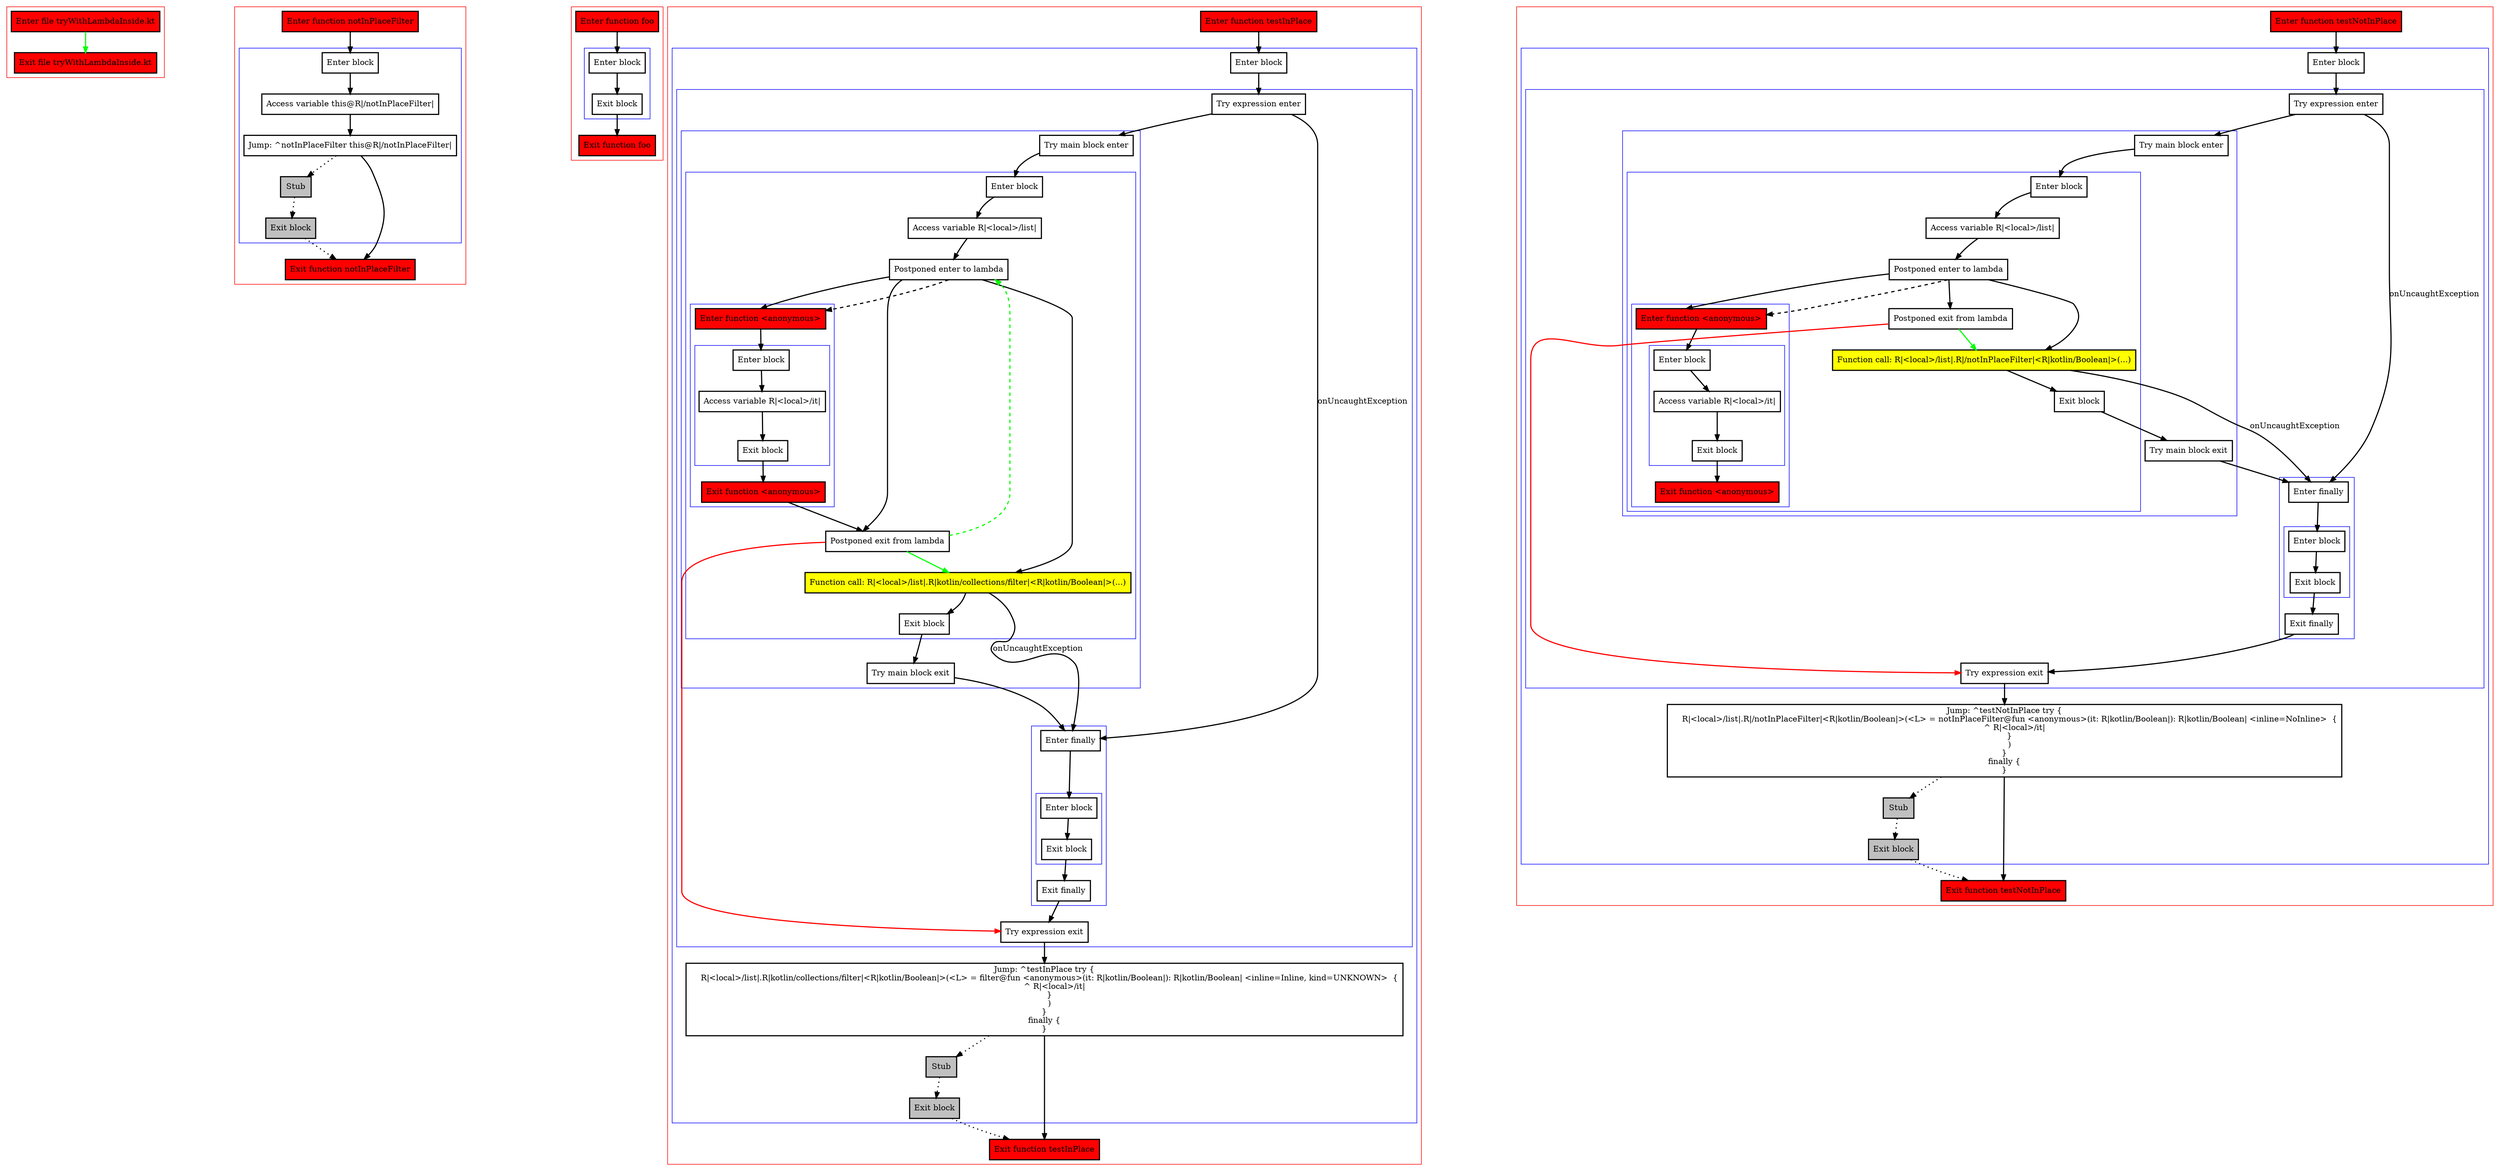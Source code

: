 digraph tryWithLambdaInside_kt {
    graph [nodesep=3]
    node [shape=box penwidth=2]
    edge [penwidth=2]

    subgraph cluster_0 {
        color=red
        0 [label="Enter file tryWithLambdaInside.kt" style="filled" fillcolor=red];
        1 [label="Exit file tryWithLambdaInside.kt" style="filled" fillcolor=red];
    }
    0 -> {1} [color=green];

    subgraph cluster_1 {
        color=red
        2 [label="Enter function notInPlaceFilter" style="filled" fillcolor=red];
        subgraph cluster_2 {
            color=blue
            3 [label="Enter block"];
            4 [label="Access variable this@R|/notInPlaceFilter|"];
            5 [label="Jump: ^notInPlaceFilter this@R|/notInPlaceFilter|"];
            6 [label="Stub" style="filled" fillcolor=gray];
            7 [label="Exit block" style="filled" fillcolor=gray];
        }
        8 [label="Exit function notInPlaceFilter" style="filled" fillcolor=red];
    }
    2 -> {3};
    3 -> {4};
    4 -> {5};
    5 -> {8};
    5 -> {6} [style=dotted];
    6 -> {7} [style=dotted];
    7 -> {8} [style=dotted];

    subgraph cluster_3 {
        color=red
        9 [label="Enter function foo" style="filled" fillcolor=red];
        subgraph cluster_4 {
            color=blue
            10 [label="Enter block"];
            11 [label="Exit block"];
        }
        12 [label="Exit function foo" style="filled" fillcolor=red];
    }
    9 -> {10};
    10 -> {11};
    11 -> {12};

    subgraph cluster_5 {
        color=red
        13 [label="Enter function testInPlace" style="filled" fillcolor=red];
        subgraph cluster_6 {
            color=blue
            14 [label="Enter block"];
            subgraph cluster_7 {
                color=blue
                15 [label="Try expression enter"];
                subgraph cluster_8 {
                    color=blue
                    16 [label="Try main block enter"];
                    subgraph cluster_9 {
                        color=blue
                        17 [label="Enter block"];
                        18 [label="Access variable R|<local>/list|"];
                        19 [label="Postponed enter to lambda"];
                        subgraph cluster_10 {
                            color=blue
                            20 [label="Enter function <anonymous>" style="filled" fillcolor=red];
                            subgraph cluster_11 {
                                color=blue
                                21 [label="Enter block"];
                                22 [label="Access variable R|<local>/it|"];
                                23 [label="Exit block"];
                            }
                            24 [label="Exit function <anonymous>" style="filled" fillcolor=red];
                        }
                        25 [label="Postponed exit from lambda"];
                        26 [label="Function call: R|<local>/list|.R|kotlin/collections/filter|<R|kotlin/Boolean|>(...)" style="filled" fillcolor=yellow];
                        27 [label="Exit block"];
                    }
                    28 [label="Try main block exit"];
                }
                subgraph cluster_12 {
                    color=blue
                    29 [label="Enter finally"];
                    subgraph cluster_13 {
                        color=blue
                        30 [label="Enter block"];
                        31 [label="Exit block"];
                    }
                    32 [label="Exit finally"];
                }
                33 [label="Try expression exit"];
            }
            34 [label="Jump: ^testInPlace try {
    R|<local>/list|.R|kotlin/collections/filter|<R|kotlin/Boolean|>(<L> = filter@fun <anonymous>(it: R|kotlin/Boolean|): R|kotlin/Boolean| <inline=Inline, kind=UNKNOWN>  {
        ^ R|<local>/it|
    }
    )
}
finally {
}
"];
            35 [label="Stub" style="filled" fillcolor=gray];
            36 [label="Exit block" style="filled" fillcolor=gray];
        }
        37 [label="Exit function testInPlace" style="filled" fillcolor=red];
    }
    13 -> {14};
    14 -> {15};
    15 -> {16};
    15 -> {29} [label="onUncaughtException"];
    16 -> {17};
    17 -> {18};
    18 -> {19};
    19 -> {20 25 26};
    19 -> {20} [style=dashed];
    20 -> {21};
    21 -> {22};
    22 -> {23};
    23 -> {24};
    24 -> {25};
    25 -> {19} [color=green style=dashed];
    25 -> {26} [color=green];
    25 -> {33} [color=red];
    26 -> {27};
    26 -> {29} [label="onUncaughtException"];
    27 -> {28};
    28 -> {29};
    29 -> {30};
    30 -> {31};
    31 -> {32};
    32 -> {33};
    33 -> {34};
    34 -> {37};
    34 -> {35} [style=dotted];
    35 -> {36} [style=dotted];
    36 -> {37} [style=dotted];

    subgraph cluster_14 {
        color=red
        38 [label="Enter function testNotInPlace" style="filled" fillcolor=red];
        subgraph cluster_15 {
            color=blue
            39 [label="Enter block"];
            subgraph cluster_16 {
                color=blue
                40 [label="Try expression enter"];
                subgraph cluster_17 {
                    color=blue
                    41 [label="Try main block enter"];
                    subgraph cluster_18 {
                        color=blue
                        42 [label="Enter block"];
                        43 [label="Access variable R|<local>/list|"];
                        44 [label="Postponed enter to lambda"];
                        subgraph cluster_19 {
                            color=blue
                            45 [label="Enter function <anonymous>" style="filled" fillcolor=red];
                            subgraph cluster_20 {
                                color=blue
                                46 [label="Enter block"];
                                47 [label="Access variable R|<local>/it|"];
                                48 [label="Exit block"];
                            }
                            49 [label="Exit function <anonymous>" style="filled" fillcolor=red];
                        }
                        50 [label="Postponed exit from lambda"];
                        51 [label="Function call: R|<local>/list|.R|/notInPlaceFilter|<R|kotlin/Boolean|>(...)" style="filled" fillcolor=yellow];
                        52 [label="Exit block"];
                    }
                    53 [label="Try main block exit"];
                }
                subgraph cluster_21 {
                    color=blue
                    54 [label="Enter finally"];
                    subgraph cluster_22 {
                        color=blue
                        55 [label="Enter block"];
                        56 [label="Exit block"];
                    }
                    57 [label="Exit finally"];
                }
                58 [label="Try expression exit"];
            }
            59 [label="Jump: ^testNotInPlace try {
    R|<local>/list|.R|/notInPlaceFilter|<R|kotlin/Boolean|>(<L> = notInPlaceFilter@fun <anonymous>(it: R|kotlin/Boolean|): R|kotlin/Boolean| <inline=NoInline>  {
        ^ R|<local>/it|
    }
    )
}
finally {
}
"];
            60 [label="Stub" style="filled" fillcolor=gray];
            61 [label="Exit block" style="filled" fillcolor=gray];
        }
        62 [label="Exit function testNotInPlace" style="filled" fillcolor=red];
    }
    38 -> {39};
    39 -> {40};
    40 -> {41};
    40 -> {54} [label="onUncaughtException"];
    41 -> {42};
    42 -> {43};
    43 -> {44};
    44 -> {45 50 51};
    44 -> {45} [style=dashed];
    45 -> {46};
    46 -> {47};
    47 -> {48};
    48 -> {49};
    50 -> {51} [color=green];
    50 -> {58} [color=red];
    51 -> {52};
    51 -> {54} [label="onUncaughtException"];
    52 -> {53};
    53 -> {54};
    54 -> {55};
    55 -> {56};
    56 -> {57};
    57 -> {58};
    58 -> {59};
    59 -> {62};
    59 -> {60} [style=dotted];
    60 -> {61} [style=dotted];
    61 -> {62} [style=dotted];

}
